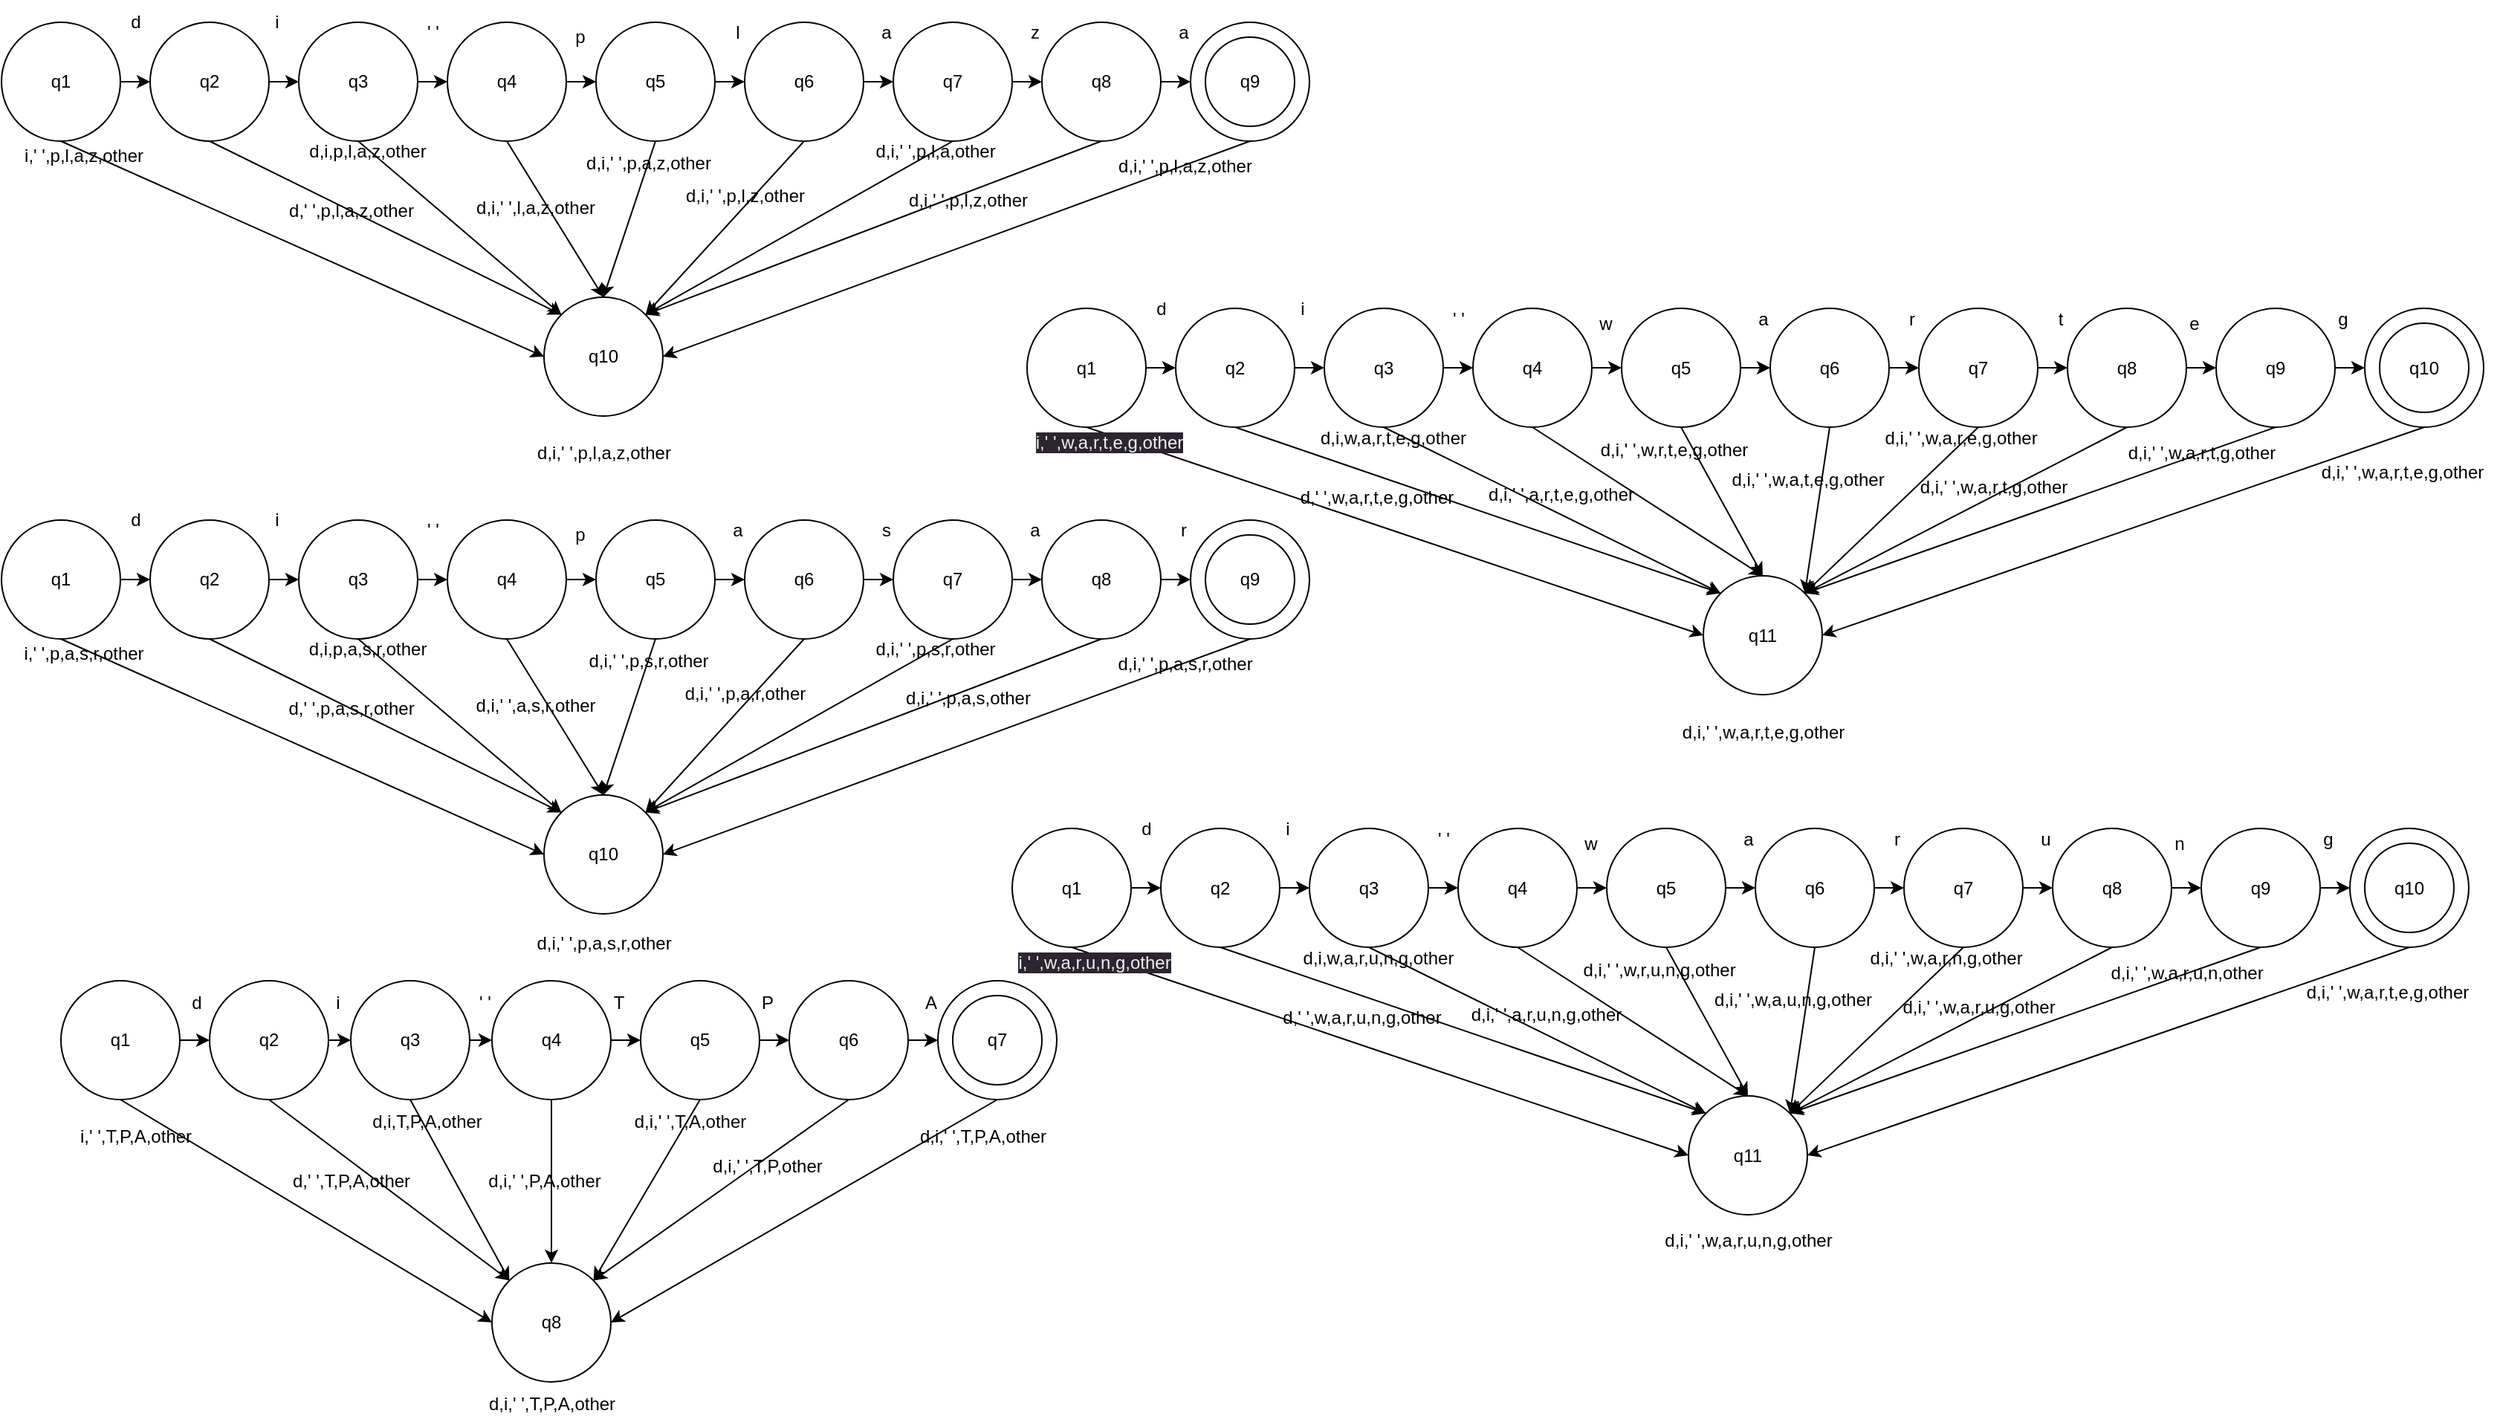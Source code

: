 <mxfile>
    <diagram id="12I--sYMiYJzuI1flq6c" name="Page-1">
        <mxGraphModel dx="2511" dy="1780" grid="1" gridSize="10" guides="1" tooltips="1" connect="1" arrows="1" fold="1" page="1" pageScale="1" pageWidth="850" pageHeight="1100" math="0" shadow="0">
            <root>
                <mxCell id="0"/>
                <mxCell id="1" parent="0"/>
                <mxCell id="2" style="edgeStyle=none;html=1;exitX=1;exitY=0.5;exitDx=0;exitDy=0;entryX=0;entryY=0.5;entryDx=0;entryDy=0;" parent="1" source="4" target="18" edge="1">
                    <mxGeometry relative="1" as="geometry"/>
                </mxCell>
                <mxCell id="3" style="edgeStyle=none;html=1;exitX=0.5;exitY=1;exitDx=0;exitDy=0;entryX=0;entryY=0.5;entryDx=0;entryDy=0;" parent="1" source="4" target="26" edge="1">
                    <mxGeometry relative="1" as="geometry"/>
                </mxCell>
                <mxCell id="4" value="q1" style="ellipse;whiteSpace=wrap;html=1;" parent="1" vertex="1">
                    <mxGeometry x="20" y="55" width="80" height="80" as="geometry"/>
                </mxCell>
                <mxCell id="5" style="edgeStyle=none;html=1;exitX=0.5;exitY=1;exitDx=0;exitDy=0;entryX=1;entryY=0.5;entryDx=0;entryDy=0;" parent="1" source="6" target="26" edge="1">
                    <mxGeometry relative="1" as="geometry"/>
                </mxCell>
                <mxCell id="6" value="" style="ellipse;whiteSpace=wrap;html=1;" parent="1" vertex="1">
                    <mxGeometry x="820" y="55" width="80" height="80" as="geometry"/>
                </mxCell>
                <mxCell id="7" style="edgeStyle=none;html=1;exitX=1;exitY=0.5;exitDx=0;exitDy=0;entryX=0;entryY=0.5;entryDx=0;entryDy=0;" parent="1" source="9" target="45" edge="1">
                    <mxGeometry relative="1" as="geometry"/>
                </mxCell>
                <mxCell id="8" style="edgeStyle=none;html=1;exitX=0.5;exitY=1;exitDx=0;exitDy=0;entryX=1;entryY=0;entryDx=0;entryDy=0;" parent="1" source="9" target="26" edge="1">
                    <mxGeometry relative="1" as="geometry"/>
                </mxCell>
                <mxCell id="9" value="q7" style="ellipse;whiteSpace=wrap;html=1;" parent="1" vertex="1">
                    <mxGeometry x="620" y="55" width="80" height="80" as="geometry"/>
                </mxCell>
                <mxCell id="10" style="edgeStyle=none;html=1;exitX=1;exitY=0.5;exitDx=0;exitDy=0;entryX=0;entryY=0.5;entryDx=0;entryDy=0;" parent="1" source="12" target="9" edge="1">
                    <mxGeometry relative="1" as="geometry"/>
                </mxCell>
                <mxCell id="11" style="edgeStyle=none;html=1;exitX=0.5;exitY=1;exitDx=0;exitDy=0;entryX=1;entryY=0;entryDx=0;entryDy=0;" parent="1" source="12" target="26" edge="1">
                    <mxGeometry relative="1" as="geometry"/>
                </mxCell>
                <mxCell id="12" value="q6" style="ellipse;whiteSpace=wrap;html=1;" parent="1" vertex="1">
                    <mxGeometry x="520" y="55" width="80" height="80" as="geometry"/>
                </mxCell>
                <mxCell id="13" style="edgeStyle=none;html=1;exitX=1;exitY=0.5;exitDx=0;exitDy=0;entryX=0;entryY=0.5;entryDx=0;entryDy=0;" parent="1" source="15" target="12" edge="1">
                    <mxGeometry relative="1" as="geometry"/>
                </mxCell>
                <mxCell id="14" style="edgeStyle=none;html=1;exitX=0.5;exitY=1;exitDx=0;exitDy=0;entryX=0.5;entryY=0;entryDx=0;entryDy=0;" parent="1" source="15" target="26" edge="1">
                    <mxGeometry relative="1" as="geometry">
                        <mxPoint x="400" y="245" as="targetPoint"/>
                    </mxGeometry>
                </mxCell>
                <mxCell id="15" value="q5" style="ellipse;whiteSpace=wrap;html=1;" parent="1" vertex="1">
                    <mxGeometry x="420" y="55" width="80" height="80" as="geometry"/>
                </mxCell>
                <mxCell id="16" style="edgeStyle=none;html=1;exitX=1;exitY=0.5;exitDx=0;exitDy=0;entryX=0;entryY=0.5;entryDx=0;entryDy=0;" parent="1" source="18" target="21" edge="1">
                    <mxGeometry relative="1" as="geometry"/>
                </mxCell>
                <mxCell id="17" style="edgeStyle=none;html=1;exitX=0.5;exitY=1;exitDx=0;exitDy=0;entryX=0;entryY=0;entryDx=0;entryDy=0;" parent="1" source="18" target="26" edge="1">
                    <mxGeometry relative="1" as="geometry"/>
                </mxCell>
                <mxCell id="18" value="q2" style="ellipse;whiteSpace=wrap;html=1;" parent="1" vertex="1">
                    <mxGeometry x="120" y="55" width="80" height="80" as="geometry"/>
                </mxCell>
                <mxCell id="19" style="edgeStyle=none;html=1;exitX=1;exitY=0.5;exitDx=0;exitDy=0;entryX=0;entryY=0.5;entryDx=0;entryDy=0;" parent="1" source="21" target="24" edge="1">
                    <mxGeometry relative="1" as="geometry"/>
                </mxCell>
                <mxCell id="20" style="edgeStyle=none;html=1;exitX=0.5;exitY=1;exitDx=0;exitDy=0;entryX=0;entryY=0;entryDx=0;entryDy=0;" parent="1" source="21" target="26" edge="1">
                    <mxGeometry relative="1" as="geometry"/>
                </mxCell>
                <mxCell id="21" value="q3" style="ellipse;whiteSpace=wrap;html=1;" parent="1" vertex="1">
                    <mxGeometry x="220" y="55" width="80" height="80" as="geometry"/>
                </mxCell>
                <mxCell id="22" style="edgeStyle=none;html=1;exitX=1;exitY=0.5;exitDx=0;exitDy=0;entryX=0;entryY=0.5;entryDx=0;entryDy=0;" parent="1" source="24" target="15" edge="1">
                    <mxGeometry relative="1" as="geometry"/>
                </mxCell>
                <mxCell id="23" style="edgeStyle=none;html=1;exitX=0.5;exitY=1;exitDx=0;exitDy=0;entryX=0.5;entryY=0;entryDx=0;entryDy=0;" parent="1" source="24" target="26" edge="1">
                    <mxGeometry relative="1" as="geometry"/>
                </mxCell>
                <mxCell id="24" value="q4" style="ellipse;whiteSpace=wrap;html=1;" parent="1" vertex="1">
                    <mxGeometry x="320" y="55" width="80" height="80" as="geometry"/>
                </mxCell>
                <mxCell id="25" value="q9" style="ellipse;whiteSpace=wrap;html=1;" parent="1" vertex="1">
                    <mxGeometry x="830" y="65" width="60" height="60" as="geometry"/>
                </mxCell>
                <mxCell id="26" value="q10" style="ellipse;whiteSpace=wrap;html=1;" parent="1" vertex="1">
                    <mxGeometry x="385" y="240" width="80" height="80" as="geometry"/>
                </mxCell>
                <mxCell id="27" value="d" style="text;html=1;align=center;verticalAlign=middle;resizable=0;points=[];autosize=1;strokeColor=none;fillColor=none;" parent="1" vertex="1">
                    <mxGeometry x="95" y="40" width="30" height="30" as="geometry"/>
                </mxCell>
                <mxCell id="28" value="i" style="text;html=1;align=center;verticalAlign=middle;resizable=0;points=[];autosize=1;strokeColor=none;fillColor=none;" parent="1" vertex="1">
                    <mxGeometry x="190" y="40" width="30" height="30" as="geometry"/>
                </mxCell>
                <mxCell id="29" value="' '" style="text;html=1;align=center;verticalAlign=middle;resizable=0;points=[];autosize=1;strokeColor=none;fillColor=none;" parent="1" vertex="1">
                    <mxGeometry x="295" y="47" width="30" height="30" as="geometry"/>
                </mxCell>
                <mxCell id="30" value="p" style="text;html=1;align=center;verticalAlign=middle;resizable=0;points=[];autosize=1;strokeColor=none;fillColor=none;" parent="1" vertex="1">
                    <mxGeometry x="394" y="50" width="30" height="30" as="geometry"/>
                </mxCell>
                <mxCell id="31" value="l" style="text;html=1;align=center;verticalAlign=middle;resizable=0;points=[];autosize=1;strokeColor=none;fillColor=none;" parent="1" vertex="1">
                    <mxGeometry x="500" y="47" width="30" height="30" as="geometry"/>
                </mxCell>
                <mxCell id="32" value="a" style="text;html=1;align=center;verticalAlign=middle;resizable=0;points=[];autosize=1;strokeColor=none;fillColor=none;" parent="1" vertex="1">
                    <mxGeometry x="600" y="47" width="30" height="30" as="geometry"/>
                </mxCell>
                <mxCell id="33" value="z" style="text;html=1;align=center;verticalAlign=middle;resizable=0;points=[];autosize=1;strokeColor=none;fillColor=none;" parent="1" vertex="1">
                    <mxGeometry x="700" y="47" width="30" height="30" as="geometry"/>
                </mxCell>
                <mxCell id="34" value="i,' ',p,l,a,z,other" style="text;html=1;align=center;verticalAlign=middle;resizable=0;points=[];autosize=1;strokeColor=none;fillColor=none;" parent="1" vertex="1">
                    <mxGeometry x="25" y="130" width="100" height="30" as="geometry"/>
                </mxCell>
                <mxCell id="35" value="d,' ',p,l,a,z,other" style="text;html=1;align=center;verticalAlign=middle;resizable=0;points=[];autosize=1;strokeColor=none;fillColor=none;" parent="1" vertex="1">
                    <mxGeometry x="200" y="167" width="110" height="30" as="geometry"/>
                </mxCell>
                <mxCell id="36" value="d,i,p,l,a,z,other" style="text;html=1;align=center;verticalAlign=middle;resizable=0;points=[];autosize=1;strokeColor=none;fillColor=none;" parent="1" vertex="1">
                    <mxGeometry x="216" y="127" width="100" height="30" as="geometry"/>
                </mxCell>
                <mxCell id="37" value="d,i,' ',l,a,z,other" style="text;html=1;align=center;verticalAlign=middle;resizable=0;points=[];autosize=1;strokeColor=none;fillColor=none;" parent="1" vertex="1">
                    <mxGeometry x="329" y="165" width="100" height="30" as="geometry"/>
                </mxCell>
                <mxCell id="38" value="d,i,' ',p,a,z,other" style="text;html=1;align=center;verticalAlign=middle;resizable=0;points=[];autosize=1;strokeColor=none;fillColor=none;" parent="1" vertex="1">
                    <mxGeometry x="400" y="135" width="110" height="30" as="geometry"/>
                </mxCell>
                <mxCell id="39" value="d,i,' ',p,l,a,other" style="text;html=1;align=center;verticalAlign=middle;resizable=0;points=[];autosize=1;strokeColor=none;fillColor=none;" parent="1" vertex="1">
                    <mxGeometry x="598" y="127" width="100" height="30" as="geometry"/>
                </mxCell>
                <mxCell id="40" value="d,i,' ',p,l,a,z,other" style="text;html=1;align=center;verticalAlign=middle;resizable=0;points=[];autosize=1;strokeColor=none;fillColor=none;" parent="1" vertex="1">
                    <mxGeometry x="761" y="137" width="110" height="30" as="geometry"/>
                </mxCell>
                <mxCell id="41" value="d,i,' ',p,l,a,z,other" style="text;html=1;align=center;verticalAlign=middle;resizable=0;points=[];autosize=1;strokeColor=none;fillColor=none;" parent="1" vertex="1">
                    <mxGeometry x="370" y="330" width="110" height="30" as="geometry"/>
                </mxCell>
                <mxCell id="42" value="d,i,' ',p,l,z,other" style="text;html=1;align=center;verticalAlign=middle;resizable=0;points=[];autosize=1;strokeColor=none;fillColor=none;" parent="1" vertex="1">
                    <mxGeometry x="470" y="157" width="100" height="30" as="geometry"/>
                </mxCell>
                <mxCell id="43" style="edgeStyle=none;html=1;exitX=1;exitY=0.5;exitDx=0;exitDy=0;entryX=0;entryY=0.5;entryDx=0;entryDy=0;" parent="1" source="45" target="6" edge="1">
                    <mxGeometry relative="1" as="geometry"/>
                </mxCell>
                <mxCell id="44" style="edgeStyle=none;html=1;exitX=0.5;exitY=1;exitDx=0;exitDy=0;entryX=1;entryY=0;entryDx=0;entryDy=0;" parent="1" source="45" target="26" edge="1">
                    <mxGeometry relative="1" as="geometry"/>
                </mxCell>
                <mxCell id="45" value="q8" style="ellipse;whiteSpace=wrap;html=1;" parent="1" vertex="1">
                    <mxGeometry x="720" y="55" width="80" height="80" as="geometry"/>
                </mxCell>
                <mxCell id="46" value="a" style="text;html=1;align=center;verticalAlign=middle;resizable=0;points=[];autosize=1;strokeColor=none;fillColor=none;" parent="1" vertex="1">
                    <mxGeometry x="800" y="47" width="30" height="30" as="geometry"/>
                </mxCell>
                <mxCell id="47" value="d,i,' ',p,l,z,other" style="text;html=1;align=center;verticalAlign=middle;resizable=0;points=[];autosize=1;strokeColor=none;fillColor=none;" parent="1" vertex="1">
                    <mxGeometry x="620" y="160" width="100" height="30" as="geometry"/>
                </mxCell>
                <mxCell id="48" style="edgeStyle=none;html=1;exitX=1;exitY=0.5;exitDx=0;exitDy=0;entryX=0;entryY=0.5;entryDx=0;entryDy=0;" parent="1" source="50" target="64" edge="1">
                    <mxGeometry relative="1" as="geometry"/>
                </mxCell>
                <mxCell id="49" style="edgeStyle=none;html=1;exitX=0.5;exitY=1;exitDx=0;exitDy=0;entryX=0;entryY=0.5;entryDx=0;entryDy=0;" parent="1" source="50" target="72" edge="1">
                    <mxGeometry relative="1" as="geometry"/>
                </mxCell>
                <mxCell id="50" value="q1" style="ellipse;whiteSpace=wrap;html=1;" parent="1" vertex="1">
                    <mxGeometry x="20" y="390" width="80" height="80" as="geometry"/>
                </mxCell>
                <mxCell id="51" style="edgeStyle=none;html=1;exitX=0.5;exitY=1;exitDx=0;exitDy=0;entryX=1;entryY=0.5;entryDx=0;entryDy=0;" parent="1" source="52" target="72" edge="1">
                    <mxGeometry relative="1" as="geometry"/>
                </mxCell>
                <mxCell id="52" value="" style="ellipse;whiteSpace=wrap;html=1;" parent="1" vertex="1">
                    <mxGeometry x="820" y="390" width="80" height="80" as="geometry"/>
                </mxCell>
                <mxCell id="53" style="edgeStyle=none;html=1;exitX=1;exitY=0.5;exitDx=0;exitDy=0;entryX=0;entryY=0.5;entryDx=0;entryDy=0;" parent="1" source="55" target="91" edge="1">
                    <mxGeometry relative="1" as="geometry"/>
                </mxCell>
                <mxCell id="54" style="edgeStyle=none;html=1;exitX=0.5;exitY=1;exitDx=0;exitDy=0;entryX=1;entryY=0;entryDx=0;entryDy=0;" parent="1" source="55" target="72" edge="1">
                    <mxGeometry relative="1" as="geometry"/>
                </mxCell>
                <mxCell id="55" value="q7" style="ellipse;whiteSpace=wrap;html=1;" parent="1" vertex="1">
                    <mxGeometry x="620" y="390" width="80" height="80" as="geometry"/>
                </mxCell>
                <mxCell id="56" style="edgeStyle=none;html=1;exitX=1;exitY=0.5;exitDx=0;exitDy=0;entryX=0;entryY=0.5;entryDx=0;entryDy=0;" parent="1" source="58" target="55" edge="1">
                    <mxGeometry relative="1" as="geometry"/>
                </mxCell>
                <mxCell id="57" style="edgeStyle=none;html=1;exitX=0.5;exitY=1;exitDx=0;exitDy=0;entryX=1;entryY=0;entryDx=0;entryDy=0;" parent="1" source="58" target="72" edge="1">
                    <mxGeometry relative="1" as="geometry"/>
                </mxCell>
                <mxCell id="58" value="q6" style="ellipse;whiteSpace=wrap;html=1;" parent="1" vertex="1">
                    <mxGeometry x="520" y="390" width="80" height="80" as="geometry"/>
                </mxCell>
                <mxCell id="59" style="edgeStyle=none;html=1;exitX=1;exitY=0.5;exitDx=0;exitDy=0;entryX=0;entryY=0.5;entryDx=0;entryDy=0;" parent="1" source="61" target="58" edge="1">
                    <mxGeometry relative="1" as="geometry"/>
                </mxCell>
                <mxCell id="60" style="edgeStyle=none;html=1;exitX=0.5;exitY=1;exitDx=0;exitDy=0;entryX=0.5;entryY=0;entryDx=0;entryDy=0;" parent="1" source="61" target="72" edge="1">
                    <mxGeometry relative="1" as="geometry">
                        <mxPoint x="400" y="580" as="targetPoint"/>
                    </mxGeometry>
                </mxCell>
                <mxCell id="61" value="q5" style="ellipse;whiteSpace=wrap;html=1;" parent="1" vertex="1">
                    <mxGeometry x="420" y="390" width="80" height="80" as="geometry"/>
                </mxCell>
                <mxCell id="62" style="edgeStyle=none;html=1;exitX=1;exitY=0.5;exitDx=0;exitDy=0;entryX=0;entryY=0.5;entryDx=0;entryDy=0;" parent="1" source="64" target="67" edge="1">
                    <mxGeometry relative="1" as="geometry"/>
                </mxCell>
                <mxCell id="63" style="edgeStyle=none;html=1;exitX=0.5;exitY=1;exitDx=0;exitDy=0;entryX=0;entryY=0;entryDx=0;entryDy=0;" parent="1" source="64" target="72" edge="1">
                    <mxGeometry relative="1" as="geometry"/>
                </mxCell>
                <mxCell id="64" value="q2" style="ellipse;whiteSpace=wrap;html=1;" parent="1" vertex="1">
                    <mxGeometry x="120" y="390" width="80" height="80" as="geometry"/>
                </mxCell>
                <mxCell id="65" style="edgeStyle=none;html=1;exitX=1;exitY=0.5;exitDx=0;exitDy=0;entryX=0;entryY=0.5;entryDx=0;entryDy=0;" parent="1" source="67" target="70" edge="1">
                    <mxGeometry relative="1" as="geometry"/>
                </mxCell>
                <mxCell id="66" style="edgeStyle=none;html=1;exitX=0.5;exitY=1;exitDx=0;exitDy=0;entryX=0;entryY=0;entryDx=0;entryDy=0;" parent="1" source="67" target="72" edge="1">
                    <mxGeometry relative="1" as="geometry"/>
                </mxCell>
                <mxCell id="67" value="q3" style="ellipse;whiteSpace=wrap;html=1;" parent="1" vertex="1">
                    <mxGeometry x="220" y="390" width="80" height="80" as="geometry"/>
                </mxCell>
                <mxCell id="68" style="edgeStyle=none;html=1;exitX=1;exitY=0.5;exitDx=0;exitDy=0;entryX=0;entryY=0.5;entryDx=0;entryDy=0;" parent="1" source="70" target="61" edge="1">
                    <mxGeometry relative="1" as="geometry"/>
                </mxCell>
                <mxCell id="69" style="edgeStyle=none;html=1;exitX=0.5;exitY=1;exitDx=0;exitDy=0;entryX=0.5;entryY=0;entryDx=0;entryDy=0;" parent="1" source="70" target="72" edge="1">
                    <mxGeometry relative="1" as="geometry"/>
                </mxCell>
                <mxCell id="70" value="q4" style="ellipse;whiteSpace=wrap;html=1;" parent="1" vertex="1">
                    <mxGeometry x="320" y="390" width="80" height="80" as="geometry"/>
                </mxCell>
                <mxCell id="71" value="q9" style="ellipse;whiteSpace=wrap;html=1;" parent="1" vertex="1">
                    <mxGeometry x="830" y="400" width="60" height="60" as="geometry"/>
                </mxCell>
                <mxCell id="72" value="q10" style="ellipse;whiteSpace=wrap;html=1;" parent="1" vertex="1">
                    <mxGeometry x="385" y="575" width="80" height="80" as="geometry"/>
                </mxCell>
                <mxCell id="73" value="d" style="text;html=1;align=center;verticalAlign=middle;resizable=0;points=[];autosize=1;strokeColor=none;fillColor=none;" parent="1" vertex="1">
                    <mxGeometry x="95" y="375" width="30" height="30" as="geometry"/>
                </mxCell>
                <mxCell id="74" value="i" style="text;html=1;align=center;verticalAlign=middle;resizable=0;points=[];autosize=1;strokeColor=none;fillColor=none;" parent="1" vertex="1">
                    <mxGeometry x="190" y="375" width="30" height="30" as="geometry"/>
                </mxCell>
                <mxCell id="75" value="' '" style="text;html=1;align=center;verticalAlign=middle;resizable=0;points=[];autosize=1;strokeColor=none;fillColor=none;" parent="1" vertex="1">
                    <mxGeometry x="295" y="382" width="30" height="30" as="geometry"/>
                </mxCell>
                <mxCell id="76" value="p" style="text;html=1;align=center;verticalAlign=middle;resizable=0;points=[];autosize=1;strokeColor=none;fillColor=none;" parent="1" vertex="1">
                    <mxGeometry x="394" y="385" width="30" height="30" as="geometry"/>
                </mxCell>
                <mxCell id="77" value="a" style="text;html=1;align=center;verticalAlign=middle;resizable=0;points=[];autosize=1;strokeColor=none;fillColor=none;" parent="1" vertex="1">
                    <mxGeometry x="500" y="382" width="30" height="30" as="geometry"/>
                </mxCell>
                <mxCell id="78" value="s" style="text;html=1;align=center;verticalAlign=middle;resizable=0;points=[];autosize=1;strokeColor=none;fillColor=none;" parent="1" vertex="1">
                    <mxGeometry x="600" y="382" width="30" height="30" as="geometry"/>
                </mxCell>
                <mxCell id="79" value="a" style="text;html=1;align=center;verticalAlign=middle;resizable=0;points=[];autosize=1;strokeColor=none;fillColor=none;" parent="1" vertex="1">
                    <mxGeometry x="700" y="382" width="30" height="30" as="geometry"/>
                </mxCell>
                <mxCell id="80" value="i,' ',p,a,s,r,other" style="text;html=1;align=center;verticalAlign=middle;resizable=0;points=[];autosize=1;strokeColor=none;fillColor=none;" parent="1" vertex="1">
                    <mxGeometry x="25" y="465" width="100" height="30" as="geometry"/>
                </mxCell>
                <mxCell id="81" value="d,' ',p,a,s,r,other" style="text;html=1;align=center;verticalAlign=middle;resizable=0;points=[];autosize=1;strokeColor=none;fillColor=none;" parent="1" vertex="1">
                    <mxGeometry x="200" y="502" width="110" height="30" as="geometry"/>
                </mxCell>
                <mxCell id="82" value="d,i,p,a,s,r,other" style="text;html=1;align=center;verticalAlign=middle;resizable=0;points=[];autosize=1;strokeColor=none;fillColor=none;" parent="1" vertex="1">
                    <mxGeometry x="216" y="462" width="100" height="30" as="geometry"/>
                </mxCell>
                <mxCell id="83" value="d,i,' ',a,s,r,other" style="text;html=1;align=center;verticalAlign=middle;resizable=0;points=[];autosize=1;strokeColor=none;fillColor=none;" parent="1" vertex="1">
                    <mxGeometry x="329" y="500" width="100" height="30" as="geometry"/>
                </mxCell>
                <mxCell id="84" value="d,i,' ',p,s,r,other" style="text;html=1;align=center;verticalAlign=middle;resizable=0;points=[];autosize=1;strokeColor=none;fillColor=none;" parent="1" vertex="1">
                    <mxGeometry x="405" y="470" width="100" height="30" as="geometry"/>
                </mxCell>
                <mxCell id="85" value="d,i,' ',p,s,r,other" style="text;html=1;align=center;verticalAlign=middle;resizable=0;points=[];autosize=1;strokeColor=none;fillColor=none;" parent="1" vertex="1">
                    <mxGeometry x="598" y="462" width="100" height="30" as="geometry"/>
                </mxCell>
                <mxCell id="86" value="d,i,' ',p,a,s,r,other" style="text;html=1;align=center;verticalAlign=middle;resizable=0;points=[];autosize=1;strokeColor=none;fillColor=none;" parent="1" vertex="1">
                    <mxGeometry x="761" y="472" width="110" height="30" as="geometry"/>
                </mxCell>
                <mxCell id="87" value="d,i,' ',p,a,s,r,other" style="text;html=1;align=center;verticalAlign=middle;resizable=0;points=[];autosize=1;strokeColor=none;fillColor=none;" parent="1" vertex="1">
                    <mxGeometry x="370" y="660" width="110" height="30" as="geometry"/>
                </mxCell>
                <mxCell id="88" value="d,i,' ',p,a,r,other" style="text;html=1;align=center;verticalAlign=middle;resizable=0;points=[];autosize=1;strokeColor=none;fillColor=none;" parent="1" vertex="1">
                    <mxGeometry x="470" y="492" width="100" height="30" as="geometry"/>
                </mxCell>
                <mxCell id="89" style="edgeStyle=none;html=1;exitX=1;exitY=0.5;exitDx=0;exitDy=0;entryX=0;entryY=0.5;entryDx=0;entryDy=0;" parent="1" source="91" target="52" edge="1">
                    <mxGeometry relative="1" as="geometry"/>
                </mxCell>
                <mxCell id="90" style="edgeStyle=none;html=1;exitX=0.5;exitY=1;exitDx=0;exitDy=0;entryX=1;entryY=0;entryDx=0;entryDy=0;" parent="1" source="91" target="72" edge="1">
                    <mxGeometry relative="1" as="geometry"/>
                </mxCell>
                <mxCell id="91" value="q8" style="ellipse;whiteSpace=wrap;html=1;" parent="1" vertex="1">
                    <mxGeometry x="720" y="390" width="80" height="80" as="geometry"/>
                </mxCell>
                <mxCell id="92" value="r" style="text;html=1;align=center;verticalAlign=middle;resizable=0;points=[];autosize=1;strokeColor=none;fillColor=none;" parent="1" vertex="1">
                    <mxGeometry x="800" y="382" width="30" height="30" as="geometry"/>
                </mxCell>
                <mxCell id="93" value="d,i,' ',p,a,s,other" style="text;html=1;align=center;verticalAlign=middle;resizable=0;points=[];autosize=1;strokeColor=none;fillColor=none;" parent="1" vertex="1">
                    <mxGeometry x="615" y="495" width="110" height="30" as="geometry"/>
                </mxCell>
                <mxCell id="94" style="edgeStyle=none;html=1;exitX=1;exitY=0.5;exitDx=0;exitDy=0;entryX=0;entryY=0.5;entryDx=0;entryDy=0;" parent="1" source="96" target="113" edge="1">
                    <mxGeometry relative="1" as="geometry"/>
                </mxCell>
                <mxCell id="95" style="edgeStyle=none;html=1;exitX=0.5;exitY=1;exitDx=0;exitDy=0;entryX=0;entryY=0.5;entryDx=0;entryDy=0;" parent="1" source="96" target="114" edge="1">
                    <mxGeometry relative="1" as="geometry"/>
                </mxCell>
                <mxCell id="96" value="q1" style="ellipse;whiteSpace=wrap;html=1;" parent="1" vertex="1">
                    <mxGeometry x="60" y="700" width="80" height="80" as="geometry"/>
                </mxCell>
                <mxCell id="97" style="edgeStyle=none;html=1;exitX=0.5;exitY=1;exitDx=0;exitDy=0;entryX=1;entryY=0.5;entryDx=0;entryDy=0;" parent="1" source="98" target="114" edge="1">
                    <mxGeometry relative="1" as="geometry"/>
                </mxCell>
                <mxCell id="98" value="" style="ellipse;whiteSpace=wrap;html=1;" parent="1" vertex="1">
                    <mxGeometry x="650" y="700" width="80" height="80" as="geometry"/>
                </mxCell>
                <mxCell id="99" style="edgeStyle=none;html=1;exitX=1;exitY=0.5;exitDx=0;exitDy=0;entryX=0;entryY=0.5;entryDx=0;entryDy=0;" parent="1" source="101" target="104" edge="1">
                    <mxGeometry relative="1" as="geometry"/>
                </mxCell>
                <mxCell id="100" style="edgeStyle=none;html=1;exitX=0.5;exitY=1;exitDx=0;exitDy=0;entryX=1;entryY=0;entryDx=0;entryDy=0;" parent="1" source="101" target="114" edge="1">
                    <mxGeometry relative="1" as="geometry"/>
                </mxCell>
                <mxCell id="101" value="q5" style="ellipse;whiteSpace=wrap;html=1;" parent="1" vertex="1">
                    <mxGeometry x="450" y="700" width="80" height="80" as="geometry"/>
                </mxCell>
                <mxCell id="102" style="edgeStyle=none;html=1;exitX=1;exitY=0.5;exitDx=0;exitDy=0;entryX=0;entryY=0.5;entryDx=0;entryDy=0;" parent="1" source="104" target="98" edge="1">
                    <mxGeometry relative="1" as="geometry"/>
                </mxCell>
                <mxCell id="103" style="edgeStyle=none;html=1;exitX=0.5;exitY=1;exitDx=0;exitDy=0;entryX=1;entryY=0;entryDx=0;entryDy=0;" parent="1" source="104" target="114" edge="1">
                    <mxGeometry relative="1" as="geometry">
                        <mxPoint x="420" y="940" as="targetPoint"/>
                    </mxGeometry>
                </mxCell>
                <mxCell id="104" value="q6" style="ellipse;whiteSpace=wrap;html=1;" parent="1" vertex="1">
                    <mxGeometry x="550" y="700" width="80" height="80" as="geometry"/>
                </mxCell>
                <mxCell id="105" style="edgeStyle=none;html=1;exitX=1;exitY=0.5;exitDx=0;exitDy=0;entryX=0;entryY=0.5;entryDx=0;entryDy=0;" parent="1" source="107" target="101" edge="1">
                    <mxGeometry relative="1" as="geometry"/>
                </mxCell>
                <mxCell id="106" style="edgeStyle=none;html=1;exitX=0.5;exitY=1;exitDx=0;exitDy=0;entryX=0.5;entryY=0;entryDx=0;entryDy=0;" parent="1" source="107" target="114" edge="1">
                    <mxGeometry relative="1" as="geometry"/>
                </mxCell>
                <mxCell id="107" value="q4" style="ellipse;whiteSpace=wrap;html=1;" parent="1" vertex="1">
                    <mxGeometry x="350" y="700" width="80" height="80" as="geometry"/>
                </mxCell>
                <mxCell id="108" style="edgeStyle=none;html=1;exitX=1;exitY=0.5;exitDx=0;exitDy=0;entryX=0;entryY=0.5;entryDx=0;entryDy=0;" parent="1" source="110" target="107" edge="1">
                    <mxGeometry relative="1" as="geometry"/>
                </mxCell>
                <mxCell id="109" style="edgeStyle=none;html=1;exitX=0.5;exitY=1;exitDx=0;exitDy=0;entryX=0;entryY=0;entryDx=0;entryDy=0;" parent="1" source="110" target="114" edge="1">
                    <mxGeometry relative="1" as="geometry">
                        <mxPoint x="360" y="940" as="targetPoint"/>
                    </mxGeometry>
                </mxCell>
                <mxCell id="110" value="q3" style="ellipse;whiteSpace=wrap;html=1;" parent="1" vertex="1">
                    <mxGeometry x="255" y="700" width="80" height="80" as="geometry"/>
                </mxCell>
                <mxCell id="111" style="edgeStyle=none;html=1;exitX=1;exitY=0.5;exitDx=0;exitDy=0;entryX=0;entryY=0.5;entryDx=0;entryDy=0;" parent="1" source="113" target="110" edge="1">
                    <mxGeometry relative="1" as="geometry"/>
                </mxCell>
                <mxCell id="112" style="edgeStyle=none;html=1;exitX=0.5;exitY=1;exitDx=0;exitDy=0;entryX=0;entryY=0;entryDx=0;entryDy=0;" parent="1" source="113" target="114" edge="1">
                    <mxGeometry relative="1" as="geometry"/>
                </mxCell>
                <mxCell id="113" value="q2" style="ellipse;whiteSpace=wrap;html=1;" parent="1" vertex="1">
                    <mxGeometry x="160" y="700" width="80" height="80" as="geometry"/>
                </mxCell>
                <mxCell id="114" value="q8" style="ellipse;whiteSpace=wrap;html=1;" parent="1" vertex="1">
                    <mxGeometry x="350" y="890" width="80" height="80" as="geometry"/>
                </mxCell>
                <mxCell id="115" value="d" style="text;html=1;align=center;verticalAlign=middle;resizable=0;points=[];autosize=1;strokeColor=none;fillColor=none;" parent="1" vertex="1">
                    <mxGeometry x="136" y="700" width="30" height="30" as="geometry"/>
                </mxCell>
                <mxCell id="116" value="i" style="text;html=1;align=center;verticalAlign=middle;resizable=0;points=[];autosize=1;strokeColor=none;fillColor=none;" parent="1" vertex="1">
                    <mxGeometry x="231" y="700" width="30" height="30" as="geometry"/>
                </mxCell>
                <mxCell id="117" value="' '" style="text;html=1;align=center;verticalAlign=middle;resizable=0;points=[];autosize=1;strokeColor=none;fillColor=none;" parent="1" vertex="1">
                    <mxGeometry x="330" y="700" width="30" height="30" as="geometry"/>
                </mxCell>
                <mxCell id="118" value="T" style="text;html=1;align=center;verticalAlign=middle;resizable=0;points=[];autosize=1;strokeColor=none;fillColor=none;" parent="1" vertex="1">
                    <mxGeometry x="420" y="700" width="30" height="30" as="geometry"/>
                </mxCell>
                <mxCell id="119" value="P" style="text;html=1;align=center;verticalAlign=middle;resizable=0;points=[];autosize=1;strokeColor=none;fillColor=none;" parent="1" vertex="1">
                    <mxGeometry x="520" y="700" width="30" height="30" as="geometry"/>
                </mxCell>
                <mxCell id="120" value="A" style="text;html=1;align=center;verticalAlign=middle;resizable=0;points=[];autosize=1;strokeColor=none;fillColor=none;" parent="1" vertex="1">
                    <mxGeometry x="630" y="700" width="30" height="30" as="geometry"/>
                </mxCell>
                <mxCell id="121" value="i,' ',T,P,A,other" style="text;html=1;align=center;verticalAlign=middle;resizable=0;points=[];autosize=1;strokeColor=none;fillColor=none;" parent="1" vertex="1">
                    <mxGeometry x="60" y="790" width="100" height="30" as="geometry"/>
                </mxCell>
                <mxCell id="122" value="d,' ',T,P,A,other" style="text;html=1;align=center;verticalAlign=middle;resizable=0;points=[];autosize=1;strokeColor=none;fillColor=none;" parent="1" vertex="1">
                    <mxGeometry x="205" y="820" width="100" height="30" as="geometry"/>
                </mxCell>
                <mxCell id="123" value="d,i,T,P,A,other" style="text;html=1;align=center;verticalAlign=middle;resizable=0;points=[];autosize=1;strokeColor=none;fillColor=none;" parent="1" vertex="1">
                    <mxGeometry x="256" y="780" width="100" height="30" as="geometry"/>
                </mxCell>
                <mxCell id="124" value="d,i,' ',P,A,other" style="text;html=1;align=center;verticalAlign=middle;resizable=0;points=[];autosize=1;strokeColor=none;fillColor=none;" parent="1" vertex="1">
                    <mxGeometry x="335" y="820" width="100" height="30" as="geometry"/>
                </mxCell>
                <mxCell id="125" value="d,i,' ',T,A,other" style="text;html=1;align=center;verticalAlign=middle;resizable=0;points=[];autosize=1;strokeColor=none;fillColor=none;" parent="1" vertex="1">
                    <mxGeometry x="433" y="780" width="100" height="30" as="geometry"/>
                </mxCell>
                <mxCell id="126" value="d,i,' ',T,P,other" style="text;html=1;align=center;verticalAlign=middle;resizable=0;points=[];autosize=1;strokeColor=none;fillColor=none;" parent="1" vertex="1">
                    <mxGeometry x="485" y="810" width="100" height="30" as="geometry"/>
                </mxCell>
                <mxCell id="127" value="d,i,' ',T,P,A,other" style="text;html=1;align=center;verticalAlign=middle;resizable=0;points=[];autosize=1;strokeColor=none;fillColor=none;" parent="1" vertex="1">
                    <mxGeometry x="625" y="790" width="110" height="30" as="geometry"/>
                </mxCell>
                <mxCell id="128" value="q7" style="ellipse;whiteSpace=wrap;html=1;aspect=fixed;" parent="1" vertex="1">
                    <mxGeometry x="660" y="710" width="60" height="60" as="geometry"/>
                </mxCell>
                <mxCell id="129" value="d,i,' ',T,P,A,other" style="text;html=1;align=center;verticalAlign=middle;resizable=0;points=[];autosize=1;strokeColor=none;fillColor=none;" parent="1" vertex="1">
                    <mxGeometry x="335" y="970" width="110" height="30" as="geometry"/>
                </mxCell>
                <mxCell id="171" style="edgeStyle=none;html=1;exitX=1;exitY=0.5;exitDx=0;exitDy=0;entryX=0;entryY=0.5;entryDx=0;entryDy=0;" parent="1" source="173" target="187" edge="1">
                    <mxGeometry relative="1" as="geometry"/>
                </mxCell>
                <mxCell id="172" style="edgeStyle=none;html=1;exitX=0.5;exitY=1;exitDx=0;exitDy=0;entryX=0;entryY=0.5;entryDx=0;entryDy=0;" parent="1" source="173" target="195" edge="1">
                    <mxGeometry relative="1" as="geometry"/>
                </mxCell>
                <mxCell id="173" value="q1" style="ellipse;whiteSpace=wrap;html=1;" parent="1" vertex="1">
                    <mxGeometry x="710" y="247.5" width="80" height="80" as="geometry"/>
                </mxCell>
                <mxCell id="174" style="edgeStyle=none;html=1;exitX=0.5;exitY=1;exitDx=0;exitDy=0;entryX=1;entryY=0.5;entryDx=0;entryDy=0;" parent="1" source="175" target="195" edge="1">
                    <mxGeometry relative="1" as="geometry"/>
                </mxCell>
                <mxCell id="175" value="" style="ellipse;whiteSpace=wrap;html=1;" parent="1" vertex="1">
                    <mxGeometry x="1610" y="247.5" width="80" height="80" as="geometry"/>
                </mxCell>
                <mxCell id="176" style="edgeStyle=none;html=1;exitX=1;exitY=0.5;exitDx=0;exitDy=0;entryX=0;entryY=0.5;entryDx=0;entryDy=0;" parent="1" source="178" target="214" edge="1">
                    <mxGeometry relative="1" as="geometry"/>
                </mxCell>
                <mxCell id="177" style="edgeStyle=none;html=1;exitX=0.5;exitY=1;exitDx=0;exitDy=0;entryX=1;entryY=0;entryDx=0;entryDy=0;" parent="1" source="178" target="195" edge="1">
                    <mxGeometry relative="1" as="geometry"/>
                </mxCell>
                <mxCell id="178" value="q7" style="ellipse;whiteSpace=wrap;html=1;" parent="1" vertex="1">
                    <mxGeometry x="1310" y="247.5" width="80" height="80" as="geometry"/>
                </mxCell>
                <mxCell id="179" style="edgeStyle=none;html=1;exitX=1;exitY=0.5;exitDx=0;exitDy=0;entryX=0;entryY=0.5;entryDx=0;entryDy=0;" parent="1" source="181" target="178" edge="1">
                    <mxGeometry relative="1" as="geometry"/>
                </mxCell>
                <mxCell id="180" style="edgeStyle=none;html=1;exitX=0.5;exitY=1;exitDx=0;exitDy=0;entryX=1;entryY=0;entryDx=0;entryDy=0;" parent="1" source="181" target="195" edge="1">
                    <mxGeometry relative="1" as="geometry"/>
                </mxCell>
                <mxCell id="181" value="q6" style="ellipse;whiteSpace=wrap;html=1;" parent="1" vertex="1">
                    <mxGeometry x="1210" y="247.5" width="80" height="80" as="geometry"/>
                </mxCell>
                <mxCell id="182" style="edgeStyle=none;html=1;exitX=1;exitY=0.5;exitDx=0;exitDy=0;entryX=0;entryY=0.5;entryDx=0;entryDy=0;" parent="1" source="184" target="181" edge="1">
                    <mxGeometry relative="1" as="geometry"/>
                </mxCell>
                <mxCell id="183" style="edgeStyle=none;html=1;exitX=0.5;exitY=1;exitDx=0;exitDy=0;entryX=0.5;entryY=0;entryDx=0;entryDy=0;" parent="1" source="184" target="195" edge="1">
                    <mxGeometry relative="1" as="geometry">
                        <mxPoint x="1090" y="437.5" as="targetPoint"/>
                    </mxGeometry>
                </mxCell>
                <mxCell id="184" value="q5" style="ellipse;whiteSpace=wrap;html=1;" parent="1" vertex="1">
                    <mxGeometry x="1110" y="247.5" width="80" height="80" as="geometry"/>
                </mxCell>
                <mxCell id="185" style="edgeStyle=none;html=1;exitX=1;exitY=0.5;exitDx=0;exitDy=0;entryX=0;entryY=0.5;entryDx=0;entryDy=0;" parent="1" source="187" target="190" edge="1">
                    <mxGeometry relative="1" as="geometry"/>
                </mxCell>
                <mxCell id="186" style="edgeStyle=none;html=1;exitX=0.5;exitY=1;exitDx=0;exitDy=0;entryX=0;entryY=0;entryDx=0;entryDy=0;" parent="1" source="187" target="195" edge="1">
                    <mxGeometry relative="1" as="geometry"/>
                </mxCell>
                <mxCell id="187" value="q2" style="ellipse;whiteSpace=wrap;html=1;" parent="1" vertex="1">
                    <mxGeometry x="810" y="247.5" width="80" height="80" as="geometry"/>
                </mxCell>
                <mxCell id="188" style="edgeStyle=none;html=1;exitX=1;exitY=0.5;exitDx=0;exitDy=0;entryX=0;entryY=0.5;entryDx=0;entryDy=0;" parent="1" source="190" target="193" edge="1">
                    <mxGeometry relative="1" as="geometry"/>
                </mxCell>
                <mxCell id="189" style="edgeStyle=none;html=1;exitX=0.5;exitY=1;exitDx=0;exitDy=0;entryX=0;entryY=0;entryDx=0;entryDy=0;" parent="1" source="190" target="195" edge="1">
                    <mxGeometry relative="1" as="geometry"/>
                </mxCell>
                <mxCell id="190" value="q3" style="ellipse;whiteSpace=wrap;html=1;" parent="1" vertex="1">
                    <mxGeometry x="910" y="247.5" width="80" height="80" as="geometry"/>
                </mxCell>
                <mxCell id="191" style="edgeStyle=none;html=1;exitX=1;exitY=0.5;exitDx=0;exitDy=0;entryX=0;entryY=0.5;entryDx=0;entryDy=0;" parent="1" source="193" target="184" edge="1">
                    <mxGeometry relative="1" as="geometry"/>
                </mxCell>
                <mxCell id="192" style="edgeStyle=none;html=1;exitX=0.5;exitY=1;exitDx=0;exitDy=0;entryX=0.5;entryY=0;entryDx=0;entryDy=0;" parent="1" source="193" target="195" edge="1">
                    <mxGeometry relative="1" as="geometry"/>
                </mxCell>
                <mxCell id="193" value="q4" style="ellipse;whiteSpace=wrap;html=1;" parent="1" vertex="1">
                    <mxGeometry x="1010" y="247.5" width="80" height="80" as="geometry"/>
                </mxCell>
                <mxCell id="194" value="q10" style="ellipse;whiteSpace=wrap;html=1;" parent="1" vertex="1">
                    <mxGeometry x="1620" y="257.5" width="60" height="60" as="geometry"/>
                </mxCell>
                <mxCell id="195" value="q11" style="ellipse;whiteSpace=wrap;html=1;" parent="1" vertex="1">
                    <mxGeometry x="1165" y="427.5" width="80" height="80" as="geometry"/>
                </mxCell>
                <mxCell id="196" value="d" style="text;html=1;align=center;verticalAlign=middle;resizable=0;points=[];autosize=1;strokeColor=none;fillColor=none;" parent="1" vertex="1">
                    <mxGeometry x="785" y="232.5" width="30" height="30" as="geometry"/>
                </mxCell>
                <mxCell id="197" value="i" style="text;html=1;align=center;verticalAlign=middle;resizable=0;points=[];autosize=1;strokeColor=none;fillColor=none;" parent="1" vertex="1">
                    <mxGeometry x="880" y="232.5" width="30" height="30" as="geometry"/>
                </mxCell>
                <mxCell id="198" value="' '" style="text;html=1;align=center;verticalAlign=middle;resizable=0;points=[];autosize=1;strokeColor=none;fillColor=none;" parent="1" vertex="1">
                    <mxGeometry x="985" y="239.5" width="30" height="30" as="geometry"/>
                </mxCell>
                <mxCell id="199" value="w" style="text;html=1;align=center;verticalAlign=middle;resizable=0;points=[];autosize=1;strokeColor=none;fillColor=none;" parent="1" vertex="1">
                    <mxGeometry x="1084" y="242.5" width="30" height="30" as="geometry"/>
                </mxCell>
                <mxCell id="200" value="a" style="text;html=1;align=center;verticalAlign=middle;resizable=0;points=[];autosize=1;strokeColor=none;fillColor=none;" parent="1" vertex="1">
                    <mxGeometry x="1190" y="239.5" width="30" height="30" as="geometry"/>
                </mxCell>
                <mxCell id="201" value="r" style="text;html=1;align=center;verticalAlign=middle;resizable=0;points=[];autosize=1;strokeColor=none;fillColor=none;" parent="1" vertex="1">
                    <mxGeometry x="1290" y="239.5" width="30" height="30" as="geometry"/>
                </mxCell>
                <mxCell id="202" value="t" style="text;html=1;align=center;verticalAlign=middle;resizable=0;points=[];autosize=1;strokeColor=none;fillColor=none;" parent="1" vertex="1">
                    <mxGeometry x="1390" y="239.5" width="30" height="30" as="geometry"/>
                </mxCell>
                <mxCell id="203" value="&lt;span style=&quot;color: rgb(240, 240, 240); font-family: Helvetica; font-size: 12px; font-style: normal; font-variant-ligatures: normal; font-variant-caps: normal; font-weight: 400; letter-spacing: normal; orphans: 2; text-align: center; text-indent: 0px; text-transform: none; widows: 2; word-spacing: 0px; -webkit-text-stroke-width: 0px; background-color: rgb(42, 37, 47); text-decoration-thickness: initial; text-decoration-style: initial; text-decoration-color: initial; float: none; display: inline !important;&quot;&gt;i,' ',w,a,r,t,e,g,other&lt;/span&gt;" style="text;html=1;align=center;verticalAlign=middle;resizable=0;points=[];autosize=1;strokeColor=none;fillColor=none;" parent="1" vertex="1">
                    <mxGeometry x="705" y="322.5" width="120" height="30" as="geometry"/>
                </mxCell>
                <mxCell id="204" value="d,' ',w,a,r,t,e,g,other" style="text;html=1;align=center;verticalAlign=middle;resizable=0;points=[];autosize=1;strokeColor=none;fillColor=none;" parent="1" vertex="1">
                    <mxGeometry x="880" y="359.5" width="130" height="30" as="geometry"/>
                </mxCell>
                <mxCell id="205" value="d,i,w,a,r,t,e,g,other" style="text;html=1;align=center;verticalAlign=middle;resizable=0;points=[];autosize=1;strokeColor=none;fillColor=none;" parent="1" vertex="1">
                    <mxGeometry x="896" y="319.5" width="120" height="30" as="geometry"/>
                </mxCell>
                <mxCell id="206" value="d,i,' ',a,r,t,e,g,other" style="text;html=1;align=center;verticalAlign=middle;resizable=0;points=[];autosize=1;strokeColor=none;fillColor=none;" parent="1" vertex="1">
                    <mxGeometry x="1009" y="357.5" width="120" height="30" as="geometry"/>
                </mxCell>
                <mxCell id="207" value="d,i,' ',w,r,t,e,g,other" style="text;html=1;align=center;verticalAlign=middle;resizable=0;points=[];autosize=1;strokeColor=none;fillColor=none;" parent="1" vertex="1">
                    <mxGeometry x="1085" y="327.5" width="120" height="30" as="geometry"/>
                </mxCell>
                <mxCell id="208" value="d,i,' ',w,a,r,e,g,other" style="text;html=1;align=center;verticalAlign=middle;resizable=0;points=[];autosize=1;strokeColor=none;fillColor=none;" parent="1" vertex="1">
                    <mxGeometry x="1273" y="319.5" width="130" height="30" as="geometry"/>
                </mxCell>
                <mxCell id="209" value="d,i,' ',w,a,r,t,e,g,other" style="text;html=1;align=center;verticalAlign=middle;resizable=0;points=[];autosize=1;strokeColor=none;fillColor=none;" parent="1" vertex="1">
                    <mxGeometry x="1570" y="342.5" width="130" height="30" as="geometry"/>
                </mxCell>
                <mxCell id="210" value="d,i,' ',w,a,r,t,e,g,other" style="text;html=1;align=center;verticalAlign=middle;resizable=0;points=[];autosize=1;strokeColor=none;fillColor=none;" parent="1" vertex="1">
                    <mxGeometry x="1140" y="517.5" width="130" height="30" as="geometry"/>
                </mxCell>
                <mxCell id="211" value="d,i,' ',w,a,t,e,g,other" style="text;html=1;align=center;verticalAlign=middle;resizable=0;points=[];autosize=1;strokeColor=none;fillColor=none;" parent="1" vertex="1">
                    <mxGeometry x="1170" y="347.5" width="130" height="30" as="geometry"/>
                </mxCell>
                <mxCell id="212" style="edgeStyle=none;html=1;exitX=1;exitY=0.5;exitDx=0;exitDy=0;entryX=0;entryY=0.5;entryDx=0;entryDy=0;" parent="1" source="214" target="217" edge="1">
                    <mxGeometry relative="1" as="geometry"/>
                </mxCell>
                <mxCell id="213" style="edgeStyle=none;html=1;exitX=0.5;exitY=1;exitDx=0;exitDy=0;entryX=1;entryY=0;entryDx=0;entryDy=0;" parent="1" source="214" target="195" edge="1">
                    <mxGeometry relative="1" as="geometry"/>
                </mxCell>
                <mxCell id="214" value="q8" style="ellipse;whiteSpace=wrap;html=1;" parent="1" vertex="1">
                    <mxGeometry x="1410" y="247.5" width="80" height="80" as="geometry"/>
                </mxCell>
                <mxCell id="215" value="e" style="text;html=1;align=center;verticalAlign=middle;resizable=0;points=[];autosize=1;strokeColor=none;fillColor=none;" parent="1" vertex="1">
                    <mxGeometry x="1480" y="242.5" width="30" height="30" as="geometry"/>
                </mxCell>
                <mxCell id="216" value="d,i,' ',w,a,r,t,g,other" style="text;html=1;align=center;verticalAlign=middle;resizable=0;points=[];autosize=1;strokeColor=none;fillColor=none;" parent="1" vertex="1">
                    <mxGeometry x="1300" y="352.5" width="120" height="30" as="geometry"/>
                </mxCell>
                <mxCell id="219" style="edgeStyle=none;html=1;exitX=1;exitY=0.5;exitDx=0;exitDy=0;entryX=0;entryY=0.5;entryDx=0;entryDy=0;" parent="1" source="217" target="175" edge="1">
                    <mxGeometry relative="1" as="geometry"/>
                </mxCell>
                <mxCell id="224" style="edgeStyle=none;html=1;exitX=0.5;exitY=1;exitDx=0;exitDy=0;entryX=1;entryY=0;entryDx=0;entryDy=0;" parent="1" source="217" target="195" edge="1">
                    <mxGeometry relative="1" as="geometry"/>
                </mxCell>
                <mxCell id="217" value="q9" style="ellipse;whiteSpace=wrap;html=1;" parent="1" vertex="1">
                    <mxGeometry x="1510" y="247.5" width="80" height="80" as="geometry"/>
                </mxCell>
                <mxCell id="221" value="g" style="text;html=1;align=center;verticalAlign=middle;resizable=0;points=[];autosize=1;strokeColor=none;fillColor=none;" parent="1" vertex="1">
                    <mxGeometry x="1580" y="239.5" width="30" height="30" as="geometry"/>
                </mxCell>
                <mxCell id="223" value="d,i,' ',w,a,r,t,g,other" style="text;html=1;align=center;verticalAlign=middle;resizable=0;points=[];autosize=1;strokeColor=none;fillColor=none;" parent="1" vertex="1">
                    <mxGeometry x="1440" y="329.5" width="120" height="30" as="geometry"/>
                </mxCell>
                <mxCell id="226" style="edgeStyle=none;html=1;exitX=1;exitY=0.5;exitDx=0;exitDy=0;entryX=0;entryY=0.5;entryDx=0;entryDy=0;" parent="1" source="228" target="242" edge="1">
                    <mxGeometry relative="1" as="geometry"/>
                </mxCell>
                <mxCell id="227" style="edgeStyle=none;html=1;exitX=0.5;exitY=1;exitDx=0;exitDy=0;entryX=0;entryY=0.5;entryDx=0;entryDy=0;" parent="1" source="228" target="250" edge="1">
                    <mxGeometry relative="1" as="geometry"/>
                </mxCell>
                <mxCell id="228" value="q1" style="ellipse;whiteSpace=wrap;html=1;" parent="1" vertex="1">
                    <mxGeometry x="700" y="597.5" width="80" height="80" as="geometry"/>
                </mxCell>
                <mxCell id="229" style="edgeStyle=none;html=1;exitX=0.5;exitY=1;exitDx=0;exitDy=0;entryX=1;entryY=0.5;entryDx=0;entryDy=0;" parent="1" source="230" target="250" edge="1">
                    <mxGeometry relative="1" as="geometry"/>
                </mxCell>
                <mxCell id="230" value="" style="ellipse;whiteSpace=wrap;html=1;" parent="1" vertex="1">
                    <mxGeometry x="1600" y="597.5" width="80" height="80" as="geometry"/>
                </mxCell>
                <mxCell id="231" style="edgeStyle=none;html=1;exitX=1;exitY=0.5;exitDx=0;exitDy=0;entryX=0;entryY=0.5;entryDx=0;entryDy=0;" parent="1" source="233" target="269" edge="1">
                    <mxGeometry relative="1" as="geometry"/>
                </mxCell>
                <mxCell id="232" style="edgeStyle=none;html=1;exitX=0.5;exitY=1;exitDx=0;exitDy=0;entryX=1;entryY=0;entryDx=0;entryDy=0;" parent="1" source="233" target="250" edge="1">
                    <mxGeometry relative="1" as="geometry"/>
                </mxCell>
                <mxCell id="233" value="q7" style="ellipse;whiteSpace=wrap;html=1;" parent="1" vertex="1">
                    <mxGeometry x="1300" y="597.5" width="80" height="80" as="geometry"/>
                </mxCell>
                <mxCell id="234" style="edgeStyle=none;html=1;exitX=1;exitY=0.5;exitDx=0;exitDy=0;entryX=0;entryY=0.5;entryDx=0;entryDy=0;" parent="1" source="236" target="233" edge="1">
                    <mxGeometry relative="1" as="geometry"/>
                </mxCell>
                <mxCell id="235" style="edgeStyle=none;html=1;exitX=0.5;exitY=1;exitDx=0;exitDy=0;entryX=1;entryY=0;entryDx=0;entryDy=0;" parent="1" source="236" target="250" edge="1">
                    <mxGeometry relative="1" as="geometry"/>
                </mxCell>
                <mxCell id="236" value="q6" style="ellipse;whiteSpace=wrap;html=1;" parent="1" vertex="1">
                    <mxGeometry x="1200" y="597.5" width="80" height="80" as="geometry"/>
                </mxCell>
                <mxCell id="237" style="edgeStyle=none;html=1;exitX=1;exitY=0.5;exitDx=0;exitDy=0;entryX=0;entryY=0.5;entryDx=0;entryDy=0;" parent="1" source="239" target="236" edge="1">
                    <mxGeometry relative="1" as="geometry"/>
                </mxCell>
                <mxCell id="238" style="edgeStyle=none;html=1;exitX=0.5;exitY=1;exitDx=0;exitDy=0;entryX=0.5;entryY=0;entryDx=0;entryDy=0;" parent="1" source="239" target="250" edge="1">
                    <mxGeometry relative="1" as="geometry">
                        <mxPoint x="1080" y="787.5" as="targetPoint"/>
                    </mxGeometry>
                </mxCell>
                <mxCell id="239" value="q5" style="ellipse;whiteSpace=wrap;html=1;" parent="1" vertex="1">
                    <mxGeometry x="1100" y="597.5" width="80" height="80" as="geometry"/>
                </mxCell>
                <mxCell id="240" style="edgeStyle=none;html=1;exitX=1;exitY=0.5;exitDx=0;exitDy=0;entryX=0;entryY=0.5;entryDx=0;entryDy=0;" parent="1" source="242" target="245" edge="1">
                    <mxGeometry relative="1" as="geometry"/>
                </mxCell>
                <mxCell id="241" style="edgeStyle=none;html=1;exitX=0.5;exitY=1;exitDx=0;exitDy=0;entryX=0;entryY=0;entryDx=0;entryDy=0;" parent="1" source="242" target="250" edge="1">
                    <mxGeometry relative="1" as="geometry"/>
                </mxCell>
                <mxCell id="242" value="q2" style="ellipse;whiteSpace=wrap;html=1;" parent="1" vertex="1">
                    <mxGeometry x="800" y="597.5" width="80" height="80" as="geometry"/>
                </mxCell>
                <mxCell id="243" style="edgeStyle=none;html=1;exitX=1;exitY=0.5;exitDx=0;exitDy=0;entryX=0;entryY=0.5;entryDx=0;entryDy=0;" parent="1" source="245" target="248" edge="1">
                    <mxGeometry relative="1" as="geometry"/>
                </mxCell>
                <mxCell id="244" style="edgeStyle=none;html=1;exitX=0.5;exitY=1;exitDx=0;exitDy=0;entryX=0;entryY=0;entryDx=0;entryDy=0;" parent="1" source="245" target="250" edge="1">
                    <mxGeometry relative="1" as="geometry"/>
                </mxCell>
                <mxCell id="245" value="q3" style="ellipse;whiteSpace=wrap;html=1;" parent="1" vertex="1">
                    <mxGeometry x="900" y="597.5" width="80" height="80" as="geometry"/>
                </mxCell>
                <mxCell id="246" style="edgeStyle=none;html=1;exitX=1;exitY=0.5;exitDx=0;exitDy=0;entryX=0;entryY=0.5;entryDx=0;entryDy=0;" parent="1" source="248" target="239" edge="1">
                    <mxGeometry relative="1" as="geometry"/>
                </mxCell>
                <mxCell id="247" style="edgeStyle=none;html=1;exitX=0.5;exitY=1;exitDx=0;exitDy=0;entryX=0.5;entryY=0;entryDx=0;entryDy=0;" parent="1" source="248" target="250" edge="1">
                    <mxGeometry relative="1" as="geometry"/>
                </mxCell>
                <mxCell id="248" value="q4" style="ellipse;whiteSpace=wrap;html=1;" parent="1" vertex="1">
                    <mxGeometry x="1000" y="597.5" width="80" height="80" as="geometry"/>
                </mxCell>
                <mxCell id="249" value="q10" style="ellipse;whiteSpace=wrap;html=1;" parent="1" vertex="1">
                    <mxGeometry x="1610" y="607.5" width="60" height="60" as="geometry"/>
                </mxCell>
                <mxCell id="250" value="q11" style="ellipse;whiteSpace=wrap;html=1;" parent="1" vertex="1">
                    <mxGeometry x="1155" y="777.5" width="80" height="80" as="geometry"/>
                </mxCell>
                <mxCell id="251" value="d" style="text;html=1;align=center;verticalAlign=middle;resizable=0;points=[];autosize=1;strokeColor=none;fillColor=none;" parent="1" vertex="1">
                    <mxGeometry x="775" y="582.5" width="30" height="30" as="geometry"/>
                </mxCell>
                <mxCell id="252" value="i" style="text;html=1;align=center;verticalAlign=middle;resizable=0;points=[];autosize=1;strokeColor=none;fillColor=none;" parent="1" vertex="1">
                    <mxGeometry x="870" y="582.5" width="30" height="30" as="geometry"/>
                </mxCell>
                <mxCell id="253" value="' '" style="text;html=1;align=center;verticalAlign=middle;resizable=0;points=[];autosize=1;strokeColor=none;fillColor=none;" parent="1" vertex="1">
                    <mxGeometry x="975" y="589.5" width="30" height="30" as="geometry"/>
                </mxCell>
                <mxCell id="254" value="w" style="text;html=1;align=center;verticalAlign=middle;resizable=0;points=[];autosize=1;strokeColor=none;fillColor=none;" parent="1" vertex="1">
                    <mxGeometry x="1074" y="592.5" width="30" height="30" as="geometry"/>
                </mxCell>
                <mxCell id="255" value="a" style="text;html=1;align=center;verticalAlign=middle;resizable=0;points=[];autosize=1;strokeColor=none;fillColor=none;" parent="1" vertex="1">
                    <mxGeometry x="1180" y="589.5" width="30" height="30" as="geometry"/>
                </mxCell>
                <mxCell id="256" value="r" style="text;html=1;align=center;verticalAlign=middle;resizable=0;points=[];autosize=1;strokeColor=none;fillColor=none;" parent="1" vertex="1">
                    <mxGeometry x="1280" y="589.5" width="30" height="30" as="geometry"/>
                </mxCell>
                <mxCell id="257" value="u" style="text;html=1;align=center;verticalAlign=middle;resizable=0;points=[];autosize=1;strokeColor=none;fillColor=none;" parent="1" vertex="1">
                    <mxGeometry x="1380" y="589.5" width="30" height="30" as="geometry"/>
                </mxCell>
                <mxCell id="258" value="&lt;span style=&quot;color: rgb(240, 240, 240); font-family: Helvetica; font-size: 12px; font-style: normal; font-variant-ligatures: normal; font-variant-caps: normal; font-weight: 400; letter-spacing: normal; orphans: 2; text-align: center; text-indent: 0px; text-transform: none; widows: 2; word-spacing: 0px; -webkit-text-stroke-width: 0px; background-color: rgb(42, 37, 47); text-decoration-thickness: initial; text-decoration-style: initial; text-decoration-color: initial; float: none; display: inline !important;&quot;&gt;i,' ',w,a,r,u,n,g,other&lt;/span&gt;" style="text;html=1;align=center;verticalAlign=middle;resizable=0;points=[];autosize=1;strokeColor=none;fillColor=none;" parent="1" vertex="1">
                    <mxGeometry x="690" y="672.5" width="130" height="30" as="geometry"/>
                </mxCell>
                <mxCell id="259" value="d,' ',w,a,r,u,n,g,other" style="text;html=1;align=center;verticalAlign=middle;resizable=0;points=[];autosize=1;strokeColor=none;fillColor=none;" parent="1" vertex="1">
                    <mxGeometry x="870" y="709.5" width="130" height="30" as="geometry"/>
                </mxCell>
                <mxCell id="260" value="d,i,w,a,r,u,n,g,other" style="text;html=1;align=center;verticalAlign=middle;resizable=0;points=[];autosize=1;strokeColor=none;fillColor=none;" parent="1" vertex="1">
                    <mxGeometry x="886" y="669.5" width="120" height="30" as="geometry"/>
                </mxCell>
                <mxCell id="261" value="d,i,' ',a,r,u,n,g,other" style="text;html=1;align=center;verticalAlign=middle;resizable=0;points=[];autosize=1;strokeColor=none;fillColor=none;" parent="1" vertex="1">
                    <mxGeometry x="999" y="707.5" width="120" height="30" as="geometry"/>
                </mxCell>
                <mxCell id="262" value="d,i,' ',w,r,u,n,g,other" style="text;html=1;align=center;verticalAlign=middle;resizable=0;points=[];autosize=1;strokeColor=none;fillColor=none;" parent="1" vertex="1">
                    <mxGeometry x="1070" y="677.5" width="130" height="30" as="geometry"/>
                </mxCell>
                <mxCell id="263" value="d,i,' ',w,a,r,n,g,other" style="text;html=1;align=center;verticalAlign=middle;resizable=0;points=[];autosize=1;strokeColor=none;fillColor=none;" parent="1" vertex="1">
                    <mxGeometry x="1263" y="669.5" width="130" height="30" as="geometry"/>
                </mxCell>
                <mxCell id="264" value="d,i,' ',w,a,r,t,e,g,other" style="text;html=1;align=center;verticalAlign=middle;resizable=0;points=[];autosize=1;strokeColor=none;fillColor=none;" parent="1" vertex="1">
                    <mxGeometry x="1560" y="692.5" width="130" height="30" as="geometry"/>
                </mxCell>
                <mxCell id="265" value="d,i,' ',w,a,r,u,n,g,other" style="text;html=1;align=center;verticalAlign=middle;resizable=0;points=[];autosize=1;strokeColor=none;fillColor=none;" parent="1" vertex="1">
                    <mxGeometry x="1125" y="860" width="140" height="30" as="geometry"/>
                </mxCell>
                <mxCell id="266" value="d,i,' ',w,a,u,n,g,other" style="text;html=1;align=center;verticalAlign=middle;resizable=0;points=[];autosize=1;strokeColor=none;fillColor=none;" parent="1" vertex="1">
                    <mxGeometry x="1160" y="697.5" width="130" height="30" as="geometry"/>
                </mxCell>
                <mxCell id="267" style="edgeStyle=none;html=1;exitX=1;exitY=0.5;exitDx=0;exitDy=0;entryX=0;entryY=0.5;entryDx=0;entryDy=0;" parent="1" source="269" target="274" edge="1">
                    <mxGeometry relative="1" as="geometry"/>
                </mxCell>
                <mxCell id="268" style="edgeStyle=none;html=1;exitX=0.5;exitY=1;exitDx=0;exitDy=0;entryX=1;entryY=0;entryDx=0;entryDy=0;" parent="1" source="269" target="250" edge="1">
                    <mxGeometry relative="1" as="geometry"/>
                </mxCell>
                <mxCell id="269" value="q8" style="ellipse;whiteSpace=wrap;html=1;" parent="1" vertex="1">
                    <mxGeometry x="1400" y="597.5" width="80" height="80" as="geometry"/>
                </mxCell>
                <mxCell id="270" value="n" style="text;html=1;align=center;verticalAlign=middle;resizable=0;points=[];autosize=1;strokeColor=none;fillColor=none;" parent="1" vertex="1">
                    <mxGeometry x="1470" y="592.5" width="30" height="30" as="geometry"/>
                </mxCell>
                <mxCell id="271" value="d,i,' ',w,a,r,u,g,other" style="text;html=1;align=center;verticalAlign=middle;resizable=0;points=[];autosize=1;strokeColor=none;fillColor=none;" parent="1" vertex="1">
                    <mxGeometry x="1285" y="702.5" width="130" height="30" as="geometry"/>
                </mxCell>
                <mxCell id="272" style="edgeStyle=none;html=1;exitX=1;exitY=0.5;exitDx=0;exitDy=0;entryX=0;entryY=0.5;entryDx=0;entryDy=0;" parent="1" source="274" target="230" edge="1">
                    <mxGeometry relative="1" as="geometry"/>
                </mxCell>
                <mxCell id="273" style="edgeStyle=none;html=1;exitX=0.5;exitY=1;exitDx=0;exitDy=0;entryX=1;entryY=0;entryDx=0;entryDy=0;" parent="1" source="274" target="250" edge="1">
                    <mxGeometry relative="1" as="geometry"/>
                </mxCell>
                <mxCell id="274" value="q9" style="ellipse;whiteSpace=wrap;html=1;" parent="1" vertex="1">
                    <mxGeometry x="1500" y="597.5" width="80" height="80" as="geometry"/>
                </mxCell>
                <mxCell id="275" value="g" style="text;html=1;align=center;verticalAlign=middle;resizable=0;points=[];autosize=1;strokeColor=none;fillColor=none;" parent="1" vertex="1">
                    <mxGeometry x="1570" y="589.5" width="30" height="30" as="geometry"/>
                </mxCell>
                <mxCell id="276" value="d,i,' ',w,a,r,u,n,other" style="text;html=1;align=center;verticalAlign=middle;resizable=0;points=[];autosize=1;strokeColor=none;fillColor=none;" parent="1" vertex="1">
                    <mxGeometry x="1425" y="679.5" width="130" height="30" as="geometry"/>
                </mxCell>
            </root>
        </mxGraphModel>
    </diagram>
</mxfile>
